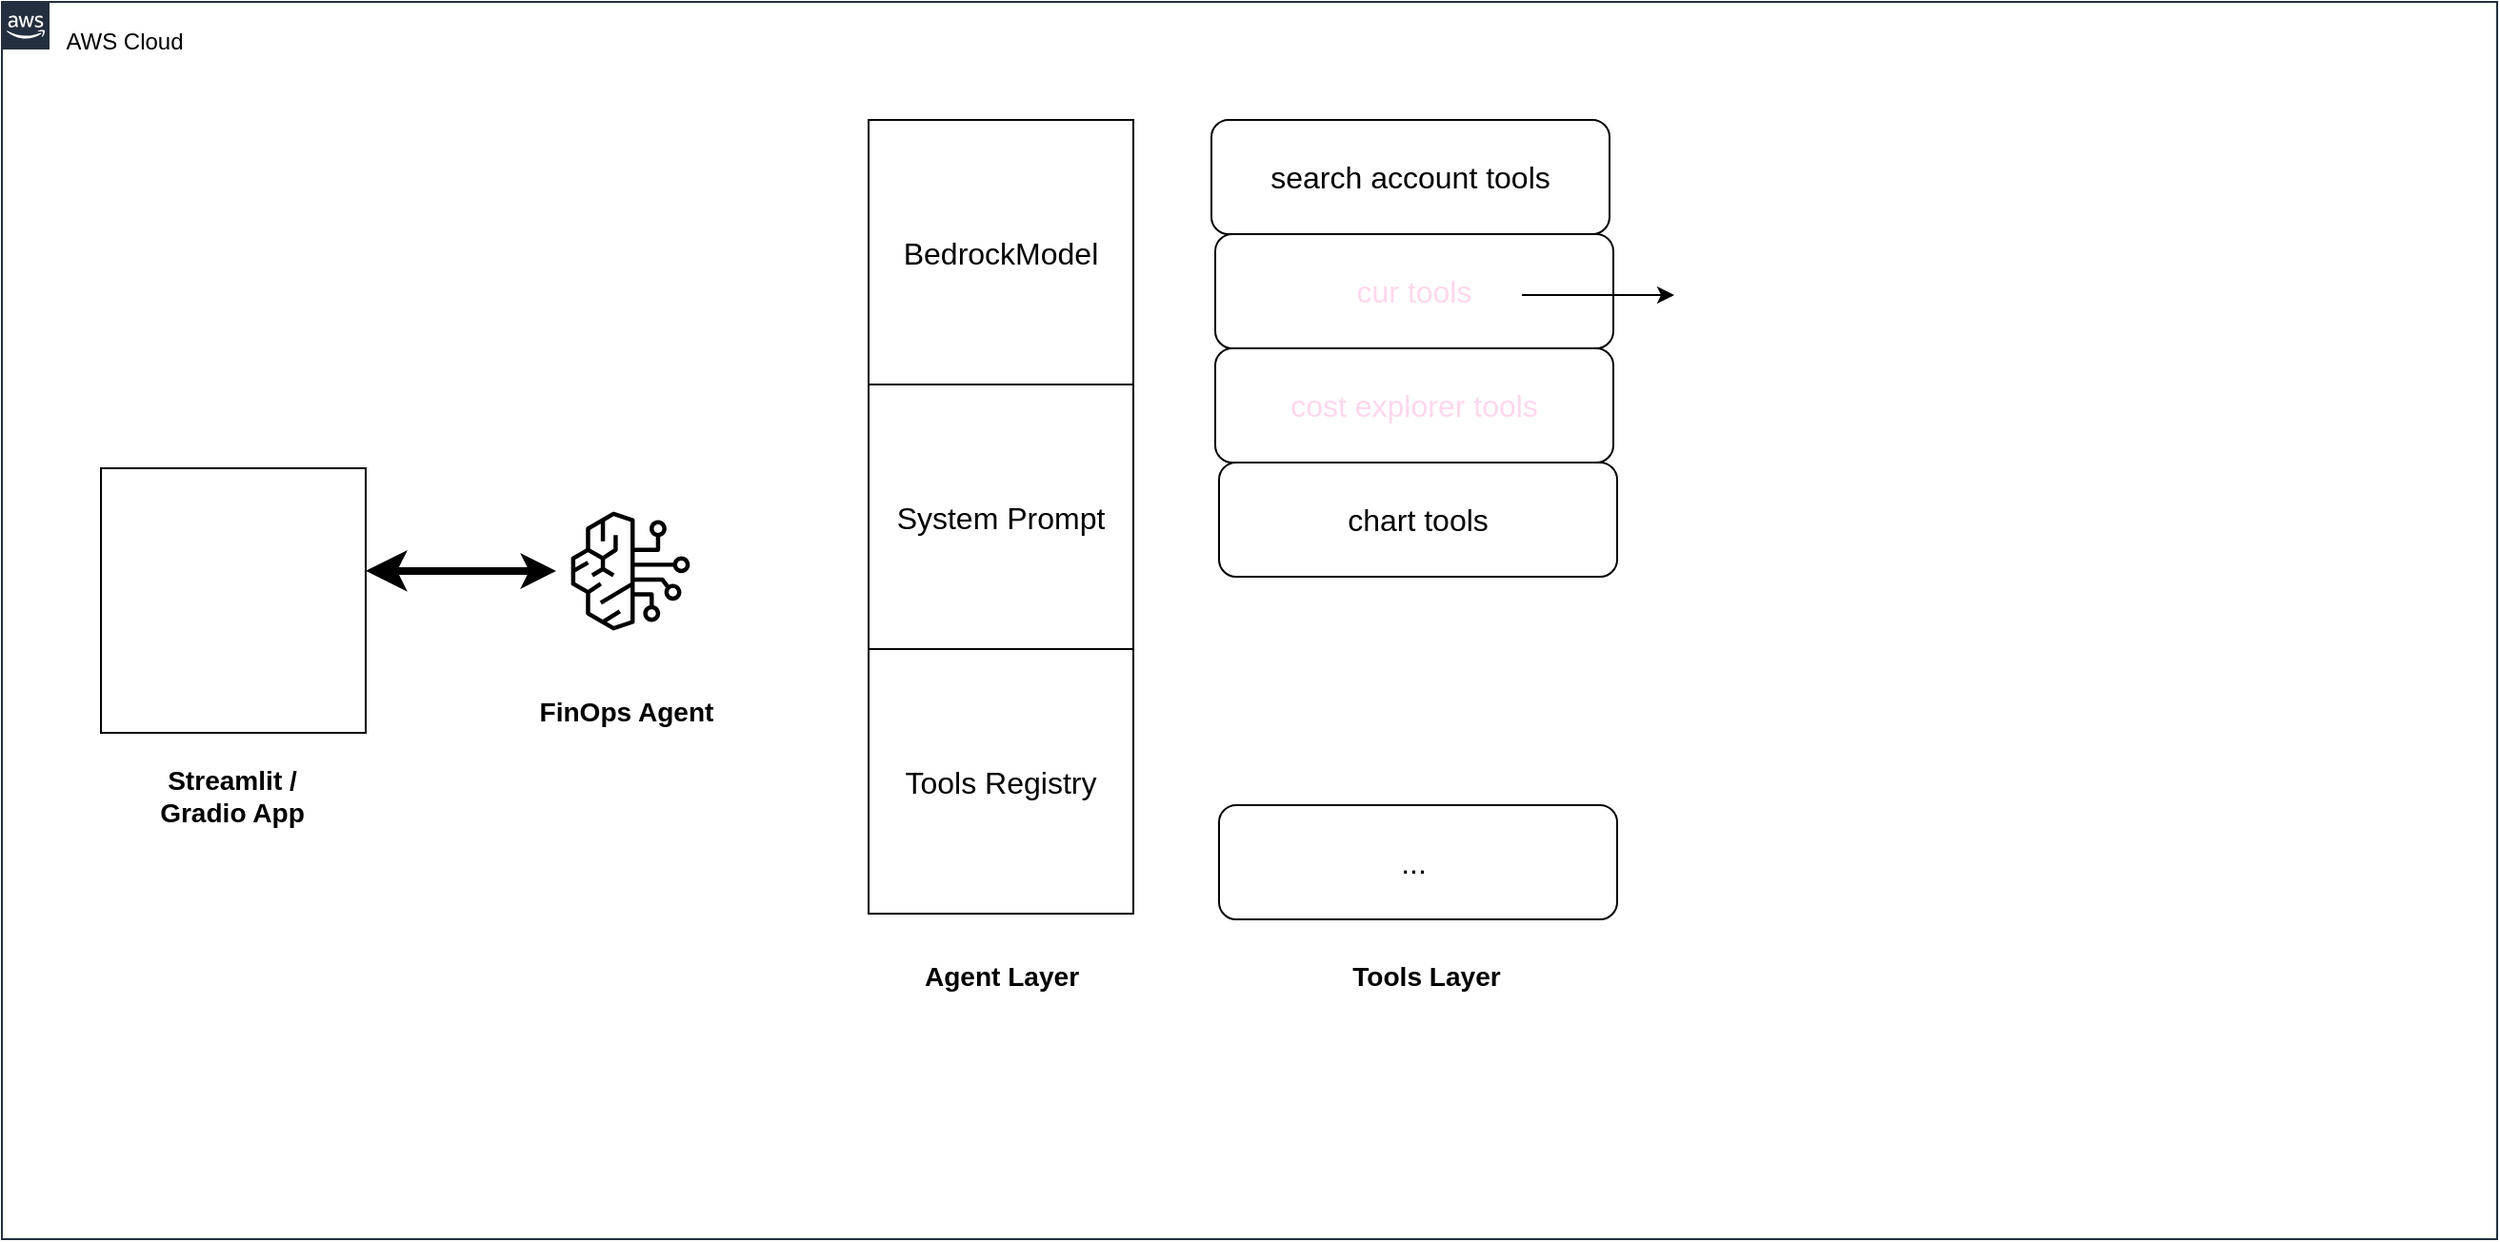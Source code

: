 <mxfile version="28.0.7">
  <diagram name="페이지-1" id="RuTvgAe05luTqqJp8XIn">
    <mxGraphModel dx="1426" dy="1935" grid="0" gridSize="10" guides="1" tooltips="1" connect="1" arrows="1" fold="1" page="1" pageScale="1" pageWidth="1600" pageHeight="1169" background="light-dark(#ffffff, #f5f4f4)" math="0" shadow="0">
      <root>
        <mxCell id="0" />
        <mxCell id="1" parent="0" />
        <mxCell id="2OBhGyxs4nnkqqzqLcTy-14" value="" style="endArrow=classic;startArrow=classic;html=1;rounded=0;strokeColor=light-dark(#000000,#CC0000);startSize=9;strokeWidth=4;exitX=1;exitY=0.388;exitDx=0;exitDy=0;entryX=0;entryY=0.5;entryDx=0;entryDy=0;entryPerimeter=0;exitPerimeter=0;" parent="1" source="2OBhGyxs4nnkqqzqLcTy-12" target="ZPLwYKQgncl39OfeO65Y-1" edge="1">
          <mxGeometry width="50" height="50" relative="1" as="geometry">
            <mxPoint x="178" y="-805.5" as="sourcePoint" />
            <mxPoint x="566" y="-968" as="targetPoint" />
            <Array as="points" />
          </mxGeometry>
        </mxCell>
        <mxCell id="2OBhGyxs4nnkqqzqLcTy-18" value="&lt;font style=&quot;font-size: 16px;&quot;&gt;FastAPI&lt;/font&gt;" style="verticalLabelPosition=middle;verticalAlign=middle;html=1;shape=mxgraph.basic.rect;fillColor2=none;strokeWidth=1;size=20;indent=5;fillColor=light-dark(#FFFFFF,#FFFFFF);fontColor=light-dark(#000000,#000000);strokeColor=light-dark(#000000,#000000);labelPosition=center;align=center;" parent="1" vertex="1">
          <mxGeometry x="108" y="-814" width="119" height="33" as="geometry" />
        </mxCell>
        <mxCell id="2OBhGyxs4nnkqqzqLcTy-21" value="" style="group" parent="1" vertex="1" connectable="0">
          <mxGeometry x="92" y="-875" width="139" height="202" as="geometry" />
        </mxCell>
        <mxCell id="2OBhGyxs4nnkqqzqLcTy-12" value="" style="whiteSpace=wrap;html=1;aspect=fixed;fillColor=light-dark(#FFFFFF,#FFFFFF);strokeColor=light-dark(#000000,#000000);fontColor=light-dark(#000000,#000000);fontSize=16;" parent="2OBhGyxs4nnkqqzqLcTy-21" vertex="1">
          <mxGeometry width="139" height="139" as="geometry" />
        </mxCell>
        <mxCell id="2OBhGyxs4nnkqqzqLcTy-17" value="&lt;h3&gt;Streamlit / Gradio App&lt;/h3&gt;" style="whiteSpace=wrap;html=1;labelBackgroundColor=none;fillStyle=auto;fillColor=none;strokeColor=none;fontColor=light-dark(#000000,#000000);spacing=7;" parent="2OBhGyxs4nnkqqzqLcTy-21" vertex="1">
          <mxGeometry x="9" y="142" width="120" height="60" as="geometry" />
        </mxCell>
        <mxCell id="M7x2iTXA3pfdP00wpJqi-15" value="" style="points=[[0,0],[0.25,0],[0.5,0],[0.75,0],[1,0],[1,0.25],[1,0.5],[1,0.75],[1,1],[0.75,1],[0.5,1],[0.25,1],[0,1],[0,0.75],[0,0.5],[0,0.25]];outlineConnect=0;gradientColor=none;html=1;whiteSpace=wrap;fontSize=12;fontStyle=0;container=0;pointerEvents=0;collapsible=0;recursiveResize=0;shape=mxgraph.aws4.group;grIcon=mxgraph.aws4.group_aws_cloud_alt;strokeColor=#232F3E;fillColor=none;verticalAlign=bottom;align=center;spacingLeft=30;fontColor=light-dark(#232F3E,#33001A);dashed=0;labelPosition=center;verticalLabelPosition=top;fontFamily=Verdana;direction=east;" parent="1" vertex="1">
          <mxGeometry x="40" y="-1120" width="1310" height="650" as="geometry" />
        </mxCell>
        <mxCell id="2OBhGyxs4nnkqqzqLcTy-3" value="" style="group" parent="1" vertex="1" connectable="0">
          <mxGeometry x="308" y="-860" width="120" height="143" as="geometry" />
        </mxCell>
        <mxCell id="ZPLwYKQgncl39OfeO65Y-1" value="" style="sketch=0;points=[[0,0,0],[0.25,0,0],[0.5,0,0],[0.75,0,0],[1,0,0],[0,1,0],[0.25,1,0],[0.5,1,0],[0.75,1,0],[1,1,0],[0,0.25,0],[0,0.5,0],[0,0.75,0],[1,0.25,0],[1,0.5,0],[1,0.75,0]];outlineConnect=0;dashed=0;verticalLabelPosition=bottom;verticalAlign=top;align=center;html=1;fontSize=12;fontStyle=0;aspect=fixed;shape=mxgraph.aws4.resourceIcon;resIcon=mxgraph.aws4.bedrock;labelBackgroundColor=none;fillStyle=auto;fillColor=none;strokeColor=light-dark(#000000,#000000);fontColor=light-dark(#000000,#000000);" parent="2OBhGyxs4nnkqqzqLcTy-3" vertex="1">
          <mxGeometry x="23" width="78" height="78" as="geometry" />
        </mxCell>
        <mxCell id="ZPLwYKQgncl39OfeO65Y-2" value="&lt;h3&gt;FinOps Agent&lt;/h3&gt;" style="whiteSpace=wrap;html=1;labelBackgroundColor=none;fillStyle=auto;fillColor=none;strokeColor=none;fontColor=light-dark(#000000,#000000);spacing=7;" parent="2OBhGyxs4nnkqqzqLcTy-3" vertex="1">
          <mxGeometry y="83" width="120" height="60" as="geometry" />
        </mxCell>
        <mxCell id="RxNtuKK_ktGzNFGGINfy-19" value="AWS Cloud" style="rounded=0;whiteSpace=wrap;html=1;fontColor=light-dark(#000000,#000000);strokeColor=none;fillColor=none;" parent="1" vertex="1">
          <mxGeometry x="71" y="-1114" width="67" height="29" as="geometry" />
        </mxCell>
        <mxCell id="3fnXRMvO_0kpUGVqNr5g-3" value="BedrockModel" style="whiteSpace=wrap;html=1;aspect=fixed;fillColor=light-dark(#FFFFFF,#FFFFFF);strokeColor=light-dark(#000000,#000000);fontColor=light-dark(#000000,#000000);fontSize=16;" vertex="1" parent="1">
          <mxGeometry x="495" y="-1058" width="139" height="139" as="geometry" />
        </mxCell>
        <mxCell id="3fnXRMvO_0kpUGVqNr5g-5" value="System Prompt" style="whiteSpace=wrap;html=1;aspect=fixed;fillColor=light-dark(#FFFFFF,#FFFFFF);strokeColor=light-dark(#000000,#000000);fontColor=light-dark(#000000,#000000);fontSize=16;" vertex="1" parent="1">
          <mxGeometry x="495" y="-919" width="139" height="139" as="geometry" />
        </mxCell>
        <mxCell id="3fnXRMvO_0kpUGVqNr5g-6" value="Tools Registry" style="whiteSpace=wrap;html=1;aspect=fixed;fillColor=light-dark(#FFFFFF,#FFFFFF);strokeColor=light-dark(#000000,#000000);fontColor=light-dark(#000000,#000000);fontSize=16;" vertex="1" parent="1">
          <mxGeometry x="495" y="-780" width="139" height="139" as="geometry" />
        </mxCell>
        <mxCell id="3fnXRMvO_0kpUGVqNr5g-7" value="&lt;h3&gt;Agent Layer&lt;/h3&gt;" style="whiteSpace=wrap;html=1;labelBackgroundColor=none;fillStyle=auto;fillColor=none;strokeColor=none;fontColor=light-dark(#000000,#000000);spacing=7;" vertex="1" parent="1">
          <mxGeometry x="504.5" y="-638" width="120" height="60" as="geometry" />
        </mxCell>
        <mxCell id="3fnXRMvO_0kpUGVqNr5g-12" value="&lt;span style=&quot;font-size: 16px; background-color: light-dark(rgb(255, 255, 255), rgb(255, 255, 255));&quot;&gt;&lt;font style=&quot;color: light-dark(rgb(0, 0, 0), rgb(51, 0, 26));&quot;&gt;search account tools&lt;/font&gt;&lt;/span&gt;" style="rounded=1;whiteSpace=wrap;html=1;strokeColor=light-dark(#000000,#000000);fillColor=light-dark(#FFFFFF,#FFFFFF);" vertex="1" parent="1">
          <mxGeometry x="675" y="-1058" width="209" height="60" as="geometry" />
        </mxCell>
        <mxCell id="3fnXRMvO_0kpUGVqNr5g-13" value="&lt;font style=&quot;color: light-dark(rgb(255, 215, 237), rgb(0, 0, 0));&quot;&gt;&lt;span style=&quot;font-size: 16px;&quot;&gt;cur tools&lt;/span&gt;&lt;/font&gt;" style="rounded=1;whiteSpace=wrap;html=1;strokeColor=light-dark(#000000,#000000);fillColor=light-dark(#FFFFFF,#FFFFFF);" vertex="1" parent="1">
          <mxGeometry x="677" y="-998" width="209" height="60" as="geometry" />
        </mxCell>
        <mxCell id="3fnXRMvO_0kpUGVqNr5g-14" value="" style="edgeStyle=none;orthogonalLoop=1;jettySize=auto;html=1;rounded=0;" edge="1" parent="1">
          <mxGeometry width="80" relative="1" as="geometry">
            <mxPoint x="838" y="-966" as="sourcePoint" />
            <mxPoint x="918" y="-966" as="targetPoint" />
            <Array as="points" />
          </mxGeometry>
        </mxCell>
        <mxCell id="3fnXRMvO_0kpUGVqNr5g-15" value="&lt;font style=&quot;color: light-dark(rgb(255, 215, 237), rgb(0, 0, 0));&quot;&gt;&lt;span style=&quot;font-size: 16px;&quot;&gt;cost explorer tools&lt;/span&gt;&lt;/font&gt;" style="rounded=1;whiteSpace=wrap;html=1;strokeColor=light-dark(#000000,#000000);fillColor=light-dark(#FFFFFF,#FFFFFF);" vertex="1" parent="1">
          <mxGeometry x="677" y="-938" width="209" height="60" as="geometry" />
        </mxCell>
        <mxCell id="3fnXRMvO_0kpUGVqNr5g-16" value="&lt;font style=&quot;color: light-dark(rgb(0, 0, 0), rgb(0, 0, 0));&quot;&gt;&lt;span style=&quot;font-size: 16px; background-color: light-dark(rgb(255, 255, 255), rgb(255, 255, 255));&quot;&gt;chart tools&lt;/span&gt;&lt;/font&gt;" style="rounded=1;whiteSpace=wrap;html=1;strokeColor=light-dark(#000000,#000000);fillColor=light-dark(#FFFFFF,#FFFFFF);" vertex="1" parent="1">
          <mxGeometry x="679" y="-878" width="209" height="60" as="geometry" />
        </mxCell>
        <mxCell id="3fnXRMvO_0kpUGVqNr5g-17" value="&lt;font style=&quot;color: light-dark(rgb(0, 0, 0), rgb(0, 0, 0));&quot;&gt;&lt;span style=&quot;font-size: 16px; background-color: light-dark(rgb(255, 255, 255), rgb(255, 255, 255));&quot;&gt;...&amp;nbsp;&lt;/span&gt;&lt;/font&gt;" style="rounded=1;whiteSpace=wrap;html=1;strokeColor=light-dark(#000000,#000000);fillColor=light-dark(#FFFFFF,#FFFFFF);" vertex="1" parent="1">
          <mxGeometry x="679" y="-698" width="209" height="60" as="geometry" />
        </mxCell>
        <mxCell id="3fnXRMvO_0kpUGVqNr5g-18" value="&lt;h3&gt;Tools Layer&lt;/h3&gt;" style="whiteSpace=wrap;html=1;labelBackgroundColor=none;fillStyle=auto;fillColor=none;strokeColor=none;fontColor=light-dark(#000000,#000000);spacing=7;" vertex="1" parent="1">
          <mxGeometry x="728" y="-638" width="120" height="60" as="geometry" />
        </mxCell>
      </root>
    </mxGraphModel>
  </diagram>
</mxfile>
